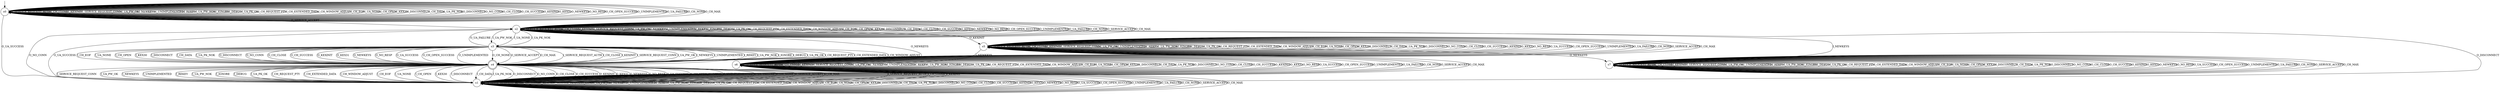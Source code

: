 digraph g {

	s0 [shape="circle" label="s0"];
	s1 [shape="circle" label="s1"];
	s2 [shape="circle" label="s2"];
	s3 [shape="circle" label="s3"];
	s4 [shape="doublecircle" label="s4"];
	s5 [shape="circle" label="s5"];
	s6 [shape="circle" label="s6"];
	s7 [shape="circle" label="s7"];
	s0 -> s0 [label="I_SERVICE_REQUEST_AUTH"];
	s0 -> s0 [label="I_CH_CLOSE"];
	s0 -> s0 [label="I_KEXINIT"];
	s0 -> s0 [label="I_SERVICE_REQUEST_CONN"];
	s0 -> s0 [label="I_UA_PW_OK"];
	s0 -> s0 [label="I_NEWKEYS"];
	s0 -> s0 [label="I_UNIMPLEMENTED"];
	s0 -> s0 [label="I_REKEY"];
	s0 -> s0 [label="I_UA_PW_NOK"];
	s0 -> s0 [label="I_IGNORE"];
	s0 -> s0 [label="I_DEBUG"];
	s0 -> s0 [label="I_UA_PK_OK"];
	s0 -> s0 [label="I_CH_REQUEST_PTY"];
	s0 -> s0 [label="I_CH_EXTENDED_DATA"];
	s0 -> s0 [label="I_CH_WINDOW_ADJUST"];
	s0 -> s0 [label="I_CH_EOF"];
	s0 -> s0 [label="I_UA_NONE"];
	s0 -> s0 [label="I_CH_OPEN"];
	s0 -> s0 [label="I_KEX30"];
	s0 -> s0 [label="I_DISCONNECT"];
	s0 -> s0 [label="I_CH_DATA"];
	s0 -> s0 [label="I_UA_PK_NOK"];
	s0 -> s0 [label="O_DISCONNECT"];
	s0 -> s0 [label="O_NO_CONN"];
	s0 -> s0 [label="O_CH_CLOSE"];
	s0 -> s0 [label="O_CH_SUCCESS"];
	s0 -> s0 [label="O_KEXINIT"];
	s0 -> s0 [label="O_KEX31"];
	s0 -> s0 [label="O_NEWKEYS"];
	s0 -> s0 [label="O_NO_RESP"];
	s0 -> s1 [label="O_UA_SUCCESS"];
	s0 -> s0 [label="O_CH_OPEN_SUCCESS"];
	s0 -> s0 [label="O_UNIMPLEMENTED"];
	s0 -> s0 [label="O_UA_FAILURE"];
	s0 -> s0 [label="O_CH_NONE"];
	s0 -> s2 [label="O_SERVICE_ACCEPT"];
	s0 -> s0 [label="O_CH_MAX"];
	s1 -> s1 [label="I_SERVICE_REQUEST_AUTH"];
	s1 -> s1 [label="I_CH_CLOSE"];
	s1 -> s1 [label="I_KEXINIT"];
	s1 -> s1 [label="I_SERVICE_REQUEST_CONN"];
	s1 -> s1 [label="I_UA_PW_OK"];
	s1 -> s1 [label="I_NEWKEYS"];
	s1 -> s1 [label="I_UNIMPLEMENTED"];
	s1 -> s1 [label="I_REKEY"];
	s1 -> s1 [label="I_UA_PW_NOK"];
	s1 -> s1 [label="I_IGNORE"];
	s1 -> s1 [label="I_DEBUG"];
	s1 -> s1 [label="I_UA_PK_OK"];
	s1 -> s1 [label="I_CH_REQUEST_PTY"];
	s1 -> s1 [label="I_CH_EXTENDED_DATA"];
	s1 -> s1 [label="I_CH_WINDOW_ADJUST"];
	s1 -> s1 [label="I_CH_EOF"];
	s1 -> s1 [label="I_UA_NONE"];
	s1 -> s1 [label="I_CH_OPEN"];
	s1 -> s1 [label="I_KEX30"];
	s1 -> s1 [label="I_DISCONNECT"];
	s1 -> s1 [label="I_CH_DATA"];
	s1 -> s1 [label="I_UA_PK_NOK"];
	s1 -> s1 [label="O_DISCONNECT"];
	s1 -> s1 [label="O_NO_CONN"];
	s1 -> s1 [label="O_CH_CLOSE"];
	s1 -> s1 [label="O_CH_SUCCESS"];
	s1 -> s1 [label="O_KEXINIT"];
	s1 -> s1 [label="O_KEX31"];
	s1 -> s1 [label="O_NEWKEYS"];
	s1 -> s1 [label="O_NO_RESP"];
	s1 -> s1 [label="O_UA_SUCCESS"];
	s1 -> s1 [label="O_CH_OPEN_SUCCESS"];
	s1 -> s1 [label="O_UNIMPLEMENTED"];
	s1 -> s1 [label="O_UA_FAILURE"];
	s1 -> s1 [label="O_CH_NONE"];
	s1 -> s1 [label="O_SERVICE_ACCEPT"];
	s1 -> s1 [label="O_CH_MAX"];
	s2 -> s2 [label="I_SERVICE_REQUEST_AUTH"];
	s2 -> s2 [label="I_CH_CLOSE"];
	s2 -> s2 [label="I_KEXINIT"];
	s2 -> s2 [label="I_SERVICE_REQUEST_CONN"];
	s2 -> s2 [label="I_UA_PW_OK"];
	s2 -> s2 [label="I_NEWKEYS"];
	s2 -> s2 [label="I_UNIMPLEMENTED"];
	s2 -> s2 [label="I_REKEY"];
	s2 -> s3 [label="I_UA_PW_NOK"];
	s2 -> s2 [label="I_IGNORE"];
	s2 -> s2 [label="I_DEBUG"];
	s2 -> s2 [label="I_UA_PK_OK"];
	s2 -> s2 [label="I_CH_REQUEST_PTY"];
	s2 -> s2 [label="I_CH_EXTENDED_DATA"];
	s2 -> s2 [label="I_CH_WINDOW_ADJUST"];
	s2 -> s2 [label="I_CH_EOF"];
	s2 -> s3 [label="I_UA_NONE"];
	s2 -> s2 [label="I_CH_OPEN"];
	s2 -> s2 [label="I_KEX30"];
	s2 -> s2 [label="I_DISCONNECT"];
	s2 -> s2 [label="I_CH_DATA"];
	s2 -> s3 [label="I_UA_PK_NOK"];
	s2 -> s1 [label="O_DISCONNECT"];
	s2 -> s1 [label="O_NO_CONN"];
	s2 -> s2 [label="O_CH_CLOSE"];
	s2 -> s2 [label="O_CH_SUCCESS"];
	s2 -> s5 [label="O_KEXINIT"];
	s2 -> s2 [label="O_KEX31"];
	s2 -> s2 [label="O_NEWKEYS"];
	s2 -> s2 [label="O_NO_RESP"];
	s2 -> s1 [label="O_UA_SUCCESS"];
	s2 -> s2 [label="O_CH_OPEN_SUCCESS"];
	s2 -> s2 [label="O_UNIMPLEMENTED"];
	s2 -> s2 [label="O_UA_FAILURE"];
	s2 -> s2 [label="O_CH_NONE"];
	s2 -> s2 [label="O_SERVICE_ACCEPT"];
	s2 -> s2 [label="O_CH_MAX"];
	s3 -> s4 [label="I_SERVICE_REQUEST_AUTH"];
	s3 -> s4 [label="I_CH_CLOSE"];
	s3 -> s4 [label="I_KEXINIT"];
	s3 -> s4 [label="I_SERVICE_REQUEST_CONN"];
	s3 -> s4 [label="I_UA_PW_OK"];
	s3 -> s4 [label="I_NEWKEYS"];
	s3 -> s4 [label="I_UNIMPLEMENTED"];
	s3 -> s4 [label="I_REKEY"];
	s3 -> s4 [label="I_UA_PW_NOK"];
	s3 -> s4 [label="I_IGNORE"];
	s3 -> s4 [label="I_DEBUG"];
	s3 -> s4 [label="I_UA_PK_OK"];
	s3 -> s4 [label="I_CH_REQUEST_PTY"];
	s3 -> s4 [label="I_CH_EXTENDED_DATA"];
	s3 -> s4 [label="I_CH_WINDOW_ADJUST"];
	s3 -> s4 [label="I_CH_EOF"];
	s3 -> s4 [label="I_UA_NONE"];
	s3 -> s4 [label="I_CH_OPEN"];
	s3 -> s4 [label="I_KEX30"];
	s3 -> s4 [label="I_DISCONNECT"];
	s3 -> s4 [label="I_CH_DATA"];
	s3 -> s4 [label="I_UA_PK_NOK"];
	s3 -> s4 [label="O_DISCONNECT"];
	s3 -> s4 [label="O_NO_CONN"];
	s3 -> s4 [label="O_CH_CLOSE"];
	s3 -> s4 [label="O_CH_SUCCESS"];
	s3 -> s4 [label="O_KEXINIT"];
	s3 -> s4 [label="O_KEX31"];
	s3 -> s4 [label="O_NEWKEYS"];
	s3 -> s4 [label="O_NO_RESP"];
	s3 -> s4 [label="O_UA_SUCCESS"];
	s3 -> s4 [label="O_CH_OPEN_SUCCESS"];
	s3 -> s4 [label="O_UNIMPLEMENTED"];
	s3 -> s2 [label="O_UA_FAILURE"];
	s3 -> s4 [label="O_CH_NONE"];
	s3 -> s4 [label="O_SERVICE_ACCEPT"];
	s3 -> s4 [label="O_CH_MAX"];
	s4 -> s1 [label="I_SERVICE_REQUEST_AUTH"];
	s4 -> s1 [label="I_CH_CLOSE"];
	s4 -> s1 [label="I_KEXINIT"];
	s4 -> s1 [label="I_SERVICE_REQUEST_CONN"];
	s4 -> s1 [label="I_UA_PW_OK"];
	s4 -> s1 [label="I_NEWKEYS"];
	s4 -> s1 [label="I_UNIMPLEMENTED"];
	s4 -> s1 [label="I_REKEY"];
	s4 -> s1 [label="I_UA_PW_NOK"];
	s4 -> s1 [label="I_IGNORE"];
	s4 -> s1 [label="I_DEBUG"];
	s4 -> s1 [label="I_UA_PK_OK"];
	s4 -> s1 [label="I_CH_REQUEST_PTY"];
	s4 -> s1 [label="I_CH_EXTENDED_DATA"];
	s4 -> s1 [label="I_CH_WINDOW_ADJUST"];
	s4 -> s1 [label="I_CH_EOF"];
	s4 -> s1 [label="I_UA_NONE"];
	s4 -> s1 [label="I_CH_OPEN"];
	s4 -> s1 [label="I_KEX30"];
	s4 -> s1 [label="I_DISCONNECT"];
	s4 -> s1 [label="I_CH_DATA"];
	s4 -> s1 [label="I_UA_PK_NOK"];
	s4 -> s1 [label="O_DISCONNECT"];
	s4 -> s1 [label="O_NO_CONN"];
	s4 -> s1 [label="O_CH_CLOSE"];
	s4 -> s1 [label="O_CH_SUCCESS"];
	s4 -> s1 [label="O_KEXINIT"];
	s4 -> s1 [label="O_KEX31"];
	s4 -> s1 [label="O_NEWKEYS"];
	s4 -> s1 [label="O_NO_RESP"];
	s4 -> s1 [label="O_UA_SUCCESS"];
	s4 -> s1 [label="O_CH_OPEN_SUCCESS"];
	s4 -> s1 [label="O_UNIMPLEMENTED"];
	s4 -> s1 [label="O_UA_FAILURE"];
	s4 -> s1 [label="O_CH_NONE"];
	s4 -> s1 [label="O_SERVICE_ACCEPT"];
	s4 -> s1 [label="O_CH_MAX"];
	s5 -> s5 [label="I_SERVICE_REQUEST_AUTH"];
	s5 -> s5 [label="I_CH_CLOSE"];
	s5 -> s5 [label="I_KEXINIT"];
	s5 -> s5 [label="I_SERVICE_REQUEST_CONN"];
	s5 -> s5 [label="I_UA_PW_OK"];
	s5 -> s6 [label="I_NEWKEYS"];
	s5 -> s5 [label="I_UNIMPLEMENTED"];
	s5 -> s5 [label="I_REKEY"];
	s5 -> s5 [label="I_UA_PW_NOK"];
	s5 -> s5 [label="I_IGNORE"];
	s5 -> s5 [label="I_DEBUG"];
	s5 -> s5 [label="I_UA_PK_OK"];
	s5 -> s5 [label="I_CH_REQUEST_PTY"];
	s5 -> s5 [label="I_CH_EXTENDED_DATA"];
	s5 -> s5 [label="I_CH_WINDOW_ADJUST"];
	s5 -> s5 [label="I_CH_EOF"];
	s5 -> s5 [label="I_UA_NONE"];
	s5 -> s5 [label="I_CH_OPEN"];
	s5 -> s5 [label="I_KEX30"];
	s5 -> s5 [label="I_DISCONNECT"];
	s5 -> s5 [label="I_CH_DATA"];
	s5 -> s5 [label="I_UA_PK_NOK"];
	s5 -> s5 [label="O_DISCONNECT"];
	s5 -> s5 [label="O_NO_CONN"];
	s5 -> s5 [label="O_CH_CLOSE"];
	s5 -> s5 [label="O_CH_SUCCESS"];
	s5 -> s5 [label="O_KEXINIT"];
	s5 -> s5 [label="O_KEX31"];
	s5 -> s7 [label="O_NEWKEYS"];
	s5 -> s5 [label="O_NO_RESP"];
	s5 -> s5 [label="O_UA_SUCCESS"];
	s5 -> s5 [label="O_CH_OPEN_SUCCESS"];
	s5 -> s5 [label="O_UNIMPLEMENTED"];
	s5 -> s5 [label="O_UA_FAILURE"];
	s5 -> s5 [label="O_CH_NONE"];
	s5 -> s5 [label="O_SERVICE_ACCEPT"];
	s5 -> s5 [label="O_CH_MAX"];
	s6 -> s6 [label="I_SERVICE_REQUEST_AUTH"];
	s6 -> s6 [label="I_CH_CLOSE"];
	s6 -> s6 [label="I_KEXINIT"];
	s6 -> s6 [label="I_SERVICE_REQUEST_CONN"];
	s6 -> s6 [label="I_UA_PW_OK"];
	s6 -> s6 [label="I_NEWKEYS"];
	s6 -> s6 [label="I_UNIMPLEMENTED"];
	s6 -> s6 [label="I_REKEY"];
	s6 -> s6 [label="I_UA_PW_NOK"];
	s6 -> s6 [label="I_IGNORE"];
	s6 -> s6 [label="I_DEBUG"];
	s6 -> s6 [label="I_UA_PK_OK"];
	s6 -> s6 [label="I_CH_REQUEST_PTY"];
	s6 -> s6 [label="I_CH_EXTENDED_DATA"];
	s6 -> s6 [label="I_CH_WINDOW_ADJUST"];
	s6 -> s6 [label="I_CH_EOF"];
	s6 -> s6 [label="I_UA_NONE"];
	s6 -> s6 [label="I_CH_OPEN"];
	s6 -> s6 [label="I_KEX30"];
	s6 -> s6 [label="I_DISCONNECT"];
	s6 -> s6 [label="I_CH_DATA"];
	s6 -> s6 [label="I_UA_PK_NOK"];
	s6 -> s6 [label="O_DISCONNECT"];
	s6 -> s6 [label="O_NO_CONN"];
	s6 -> s6 [label="O_CH_CLOSE"];
	s6 -> s6 [label="O_CH_SUCCESS"];
	s6 -> s6 [label="O_KEXINIT"];
	s6 -> s6 [label="O_KEX31"];
	s6 -> s2 [label="O_NEWKEYS"];
	s6 -> s6 [label="O_NO_RESP"];
	s6 -> s6 [label="O_UA_SUCCESS"];
	s6 -> s6 [label="O_CH_OPEN_SUCCESS"];
	s6 -> s6 [label="O_UNIMPLEMENTED"];
	s6 -> s6 [label="O_UA_FAILURE"];
	s6 -> s6 [label="O_CH_NONE"];
	s6 -> s6 [label="O_SERVICE_ACCEPT"];
	s6 -> s6 [label="O_CH_MAX"];
	s7 -> s7 [label="I_SERVICE_REQUEST_AUTH"];
	s7 -> s7 [label="I_CH_CLOSE"];
	s7 -> s7 [label="I_KEXINIT"];
	s7 -> s7 [label="I_SERVICE_REQUEST_CONN"];
	s7 -> s7 [label="I_UA_PW_OK"];
	s7 -> s2 [label="I_NEWKEYS"];
	s7 -> s7 [label="I_UNIMPLEMENTED"];
	s7 -> s7 [label="I_REKEY"];
	s7 -> s7 [label="I_UA_PW_NOK"];
	s7 -> s7 [label="I_IGNORE"];
	s7 -> s7 [label="I_DEBUG"];
	s7 -> s7 [label="I_UA_PK_OK"];
	s7 -> s7 [label="I_CH_REQUEST_PTY"];
	s7 -> s7 [label="I_CH_EXTENDED_DATA"];
	s7 -> s7 [label="I_CH_WINDOW_ADJUST"];
	s7 -> s7 [label="I_CH_EOF"];
	s7 -> s7 [label="I_UA_NONE"];
	s7 -> s7 [label="I_CH_OPEN"];
	s7 -> s7 [label="I_KEX30"];
	s7 -> s7 [label="I_DISCONNECT"];
	s7 -> s7 [label="I_CH_DATA"];
	s7 -> s7 [label="I_UA_PK_NOK"];
	s7 -> s7 [label="O_DISCONNECT"];
	s7 -> s7 [label="O_NO_CONN"];
	s7 -> s7 [label="O_CH_CLOSE"];
	s7 -> s7 [label="O_CH_SUCCESS"];
	s7 -> s7 [label="O_KEXINIT"];
	s7 -> s7 [label="O_KEX31"];
	s7 -> s7 [label="O_NEWKEYS"];
	s7 -> s7 [label="O_NO_RESP"];
	s7 -> s7 [label="O_UA_SUCCESS"];
	s7 -> s7 [label="O_CH_OPEN_SUCCESS"];
	s7 -> s7 [label="O_UNIMPLEMENTED"];
	s7 -> s7 [label="O_UA_FAILURE"];
	s7 -> s7 [label="O_CH_NONE"];
	s7 -> s7 [label="O_SERVICE_ACCEPT"];
	s7 -> s7 [label="O_CH_MAX"];

__start0 [label="" shape="none" width="0" height="0"];
__start0 -> s0;

}
